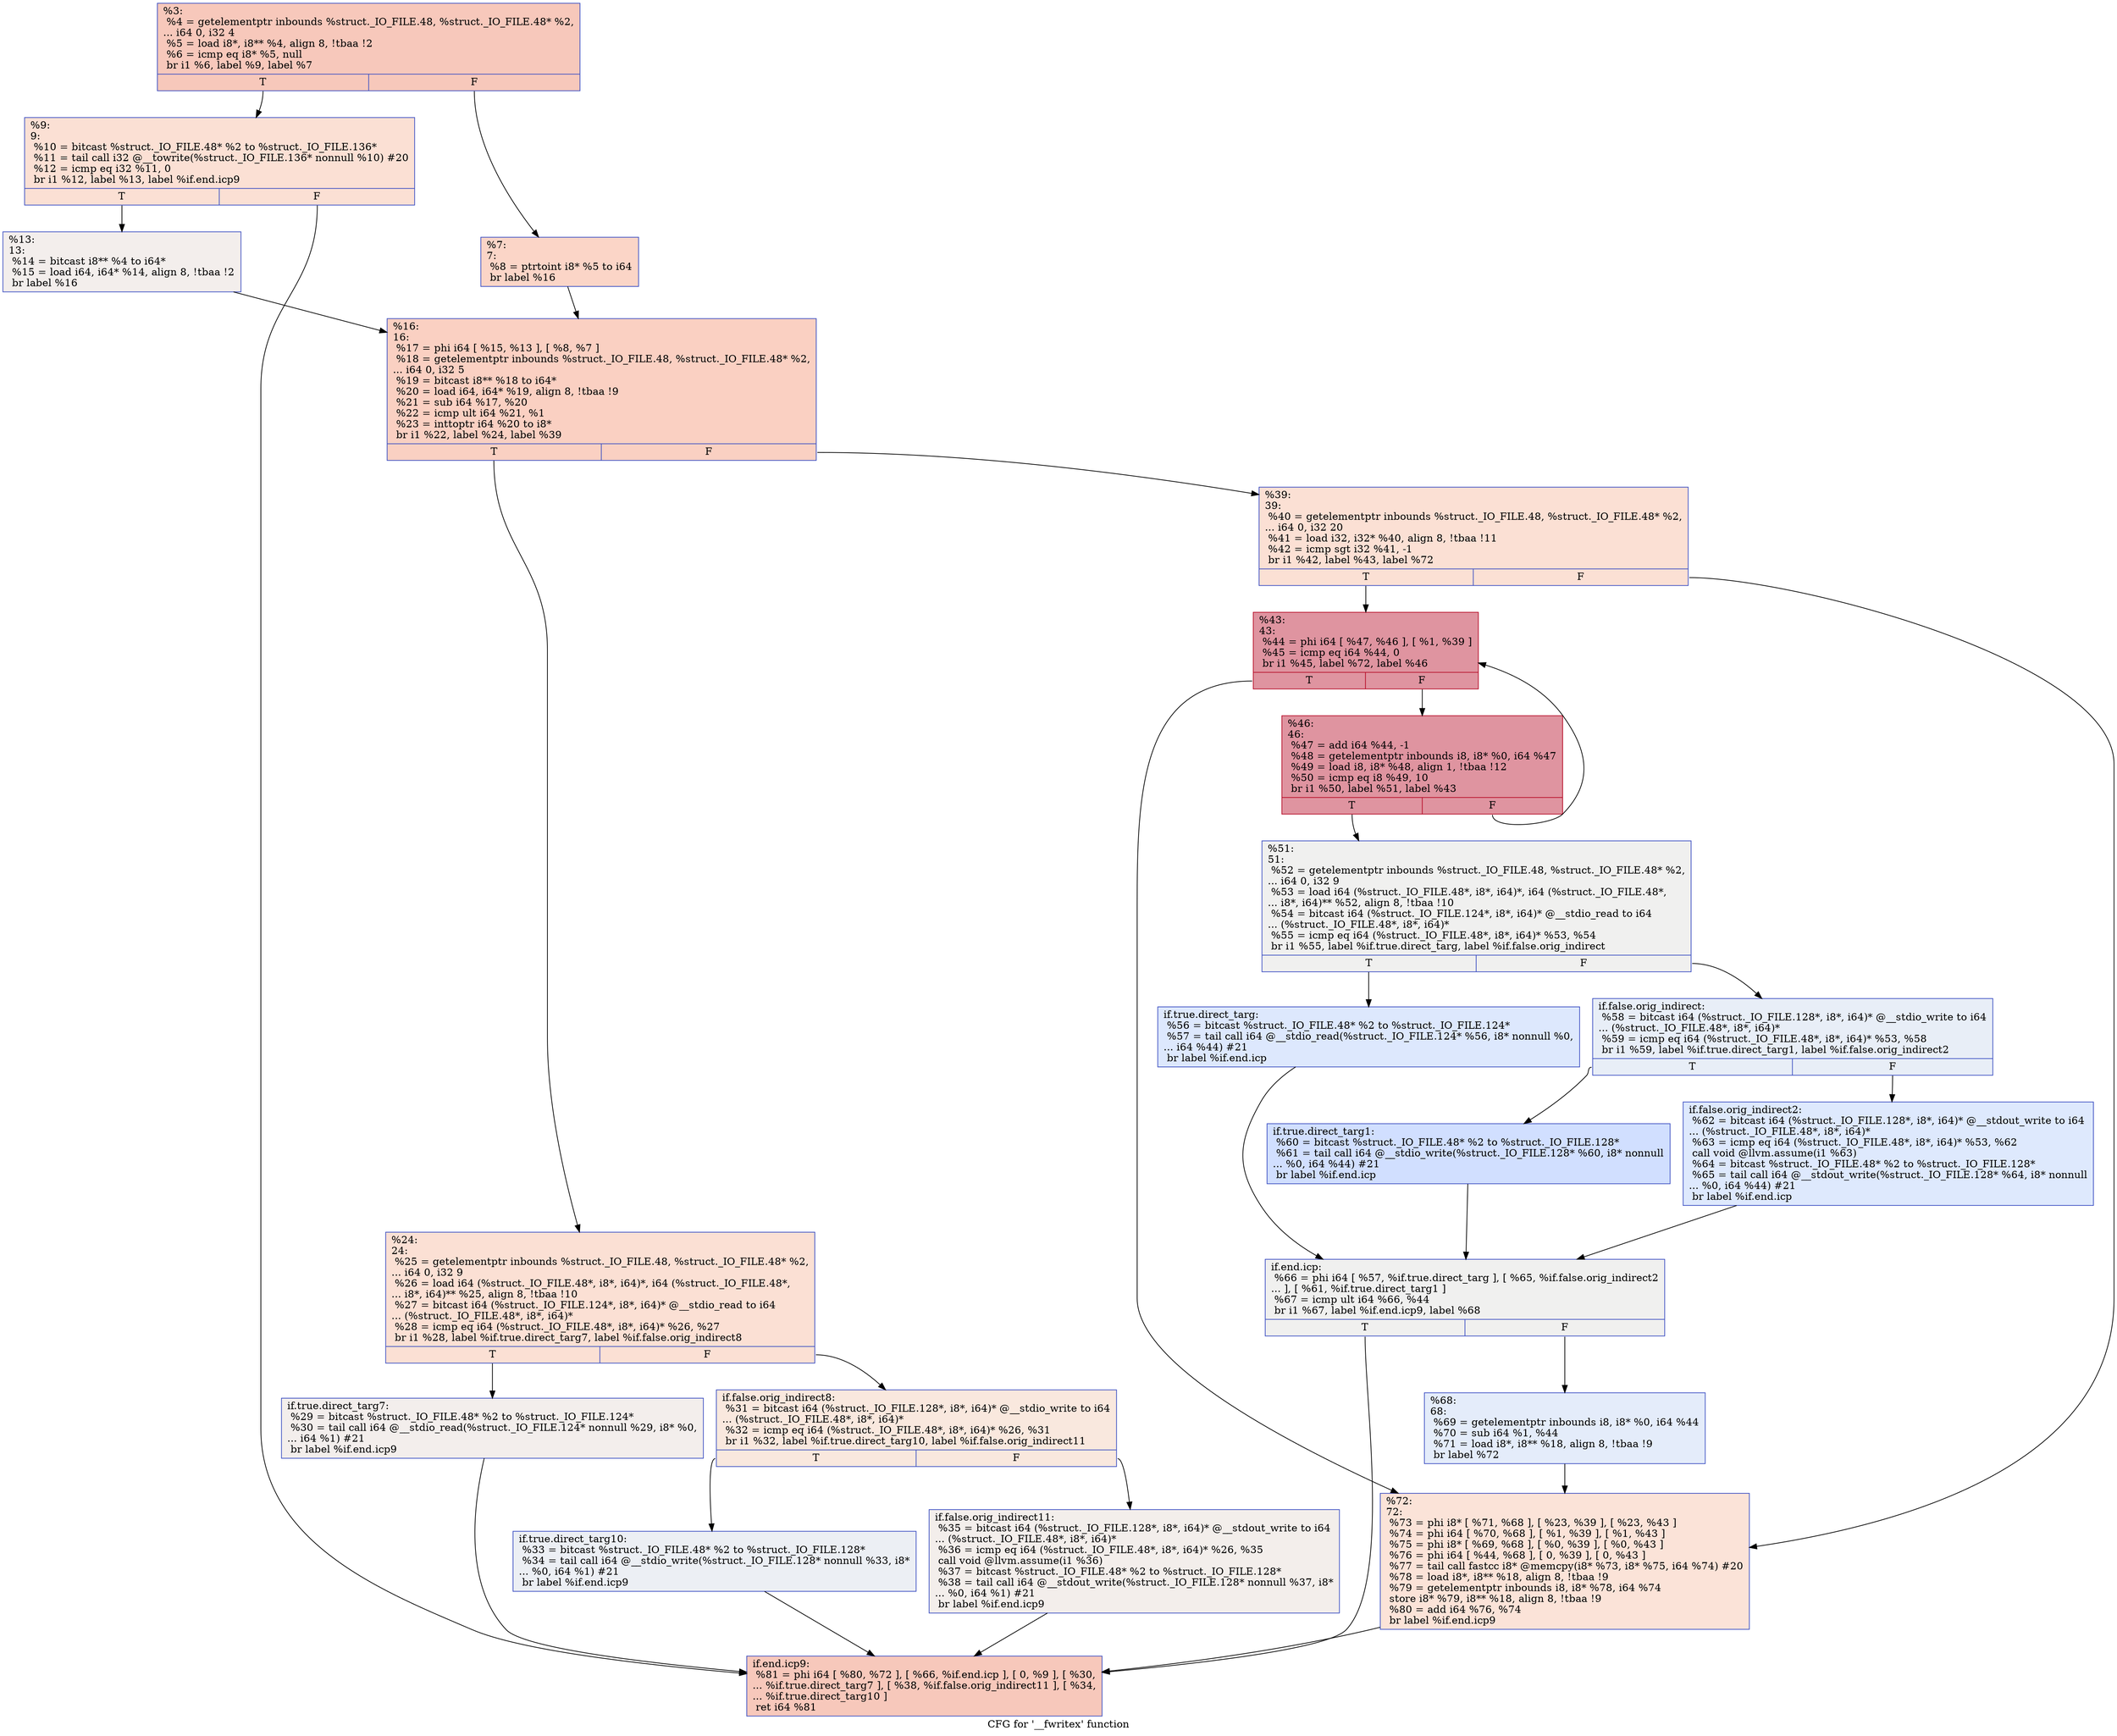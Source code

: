 digraph "CFG for '__fwritex' function" {
	label="CFG for '__fwritex' function";

	Node0x1fb5dc0 [shape=record,color="#3d50c3ff", style=filled, fillcolor="#ed836670",label="{%3:\l  %4 = getelementptr inbounds %struct._IO_FILE.48, %struct._IO_FILE.48* %2,\l... i64 0, i32 4\l  %5 = load i8*, i8** %4, align 8, !tbaa !2\l  %6 = icmp eq i8* %5, null\l  br i1 %6, label %9, label %7\l|{<s0>T|<s1>F}}"];
	Node0x1fb5dc0:s0 -> Node0x1fb61a0;
	Node0x1fb5dc0:s1 -> Node0x1fb6150;
	Node0x1fb6150 [shape=record,color="#3d50c3ff", style=filled, fillcolor="#f5a08170",label="{%7:\l7:                                                \l  %8 = ptrtoint i8* %5 to i64\l  br label %16\l}"];
	Node0x1fb6150 -> Node0x1fb6240;
	Node0x1fb61a0 [shape=record,color="#3d50c3ff", style=filled, fillcolor="#f7b99e70",label="{%9:\l9:                                                \l  %10 = bitcast %struct._IO_FILE.48* %2 to %struct._IO_FILE.136*\l  %11 = tail call i32 @__towrite(%struct._IO_FILE.136* nonnull %10) #20\l  %12 = icmp eq i32 %11, 0\l  br i1 %12, label %13, label %if.end.icp9\l|{<s0>T|<s1>F}}"];
	Node0x1fb61a0:s0 -> Node0x1fb61f0;
	Node0x1fb61a0:s1 -> Node0x1fb6790;
	Node0x1fb61f0 [shape=record,color="#3d50c3ff", style=filled, fillcolor="#e3d9d370",label="{%13:\l13:                                               \l  %14 = bitcast i8** %4 to i64*\l  %15 = load i64, i64* %14, align 8, !tbaa !2\l  br label %16\l}"];
	Node0x1fb61f0 -> Node0x1fb6240;
	Node0x1fb6240 [shape=record,color="#3d50c3ff", style=filled, fillcolor="#f3947570",label="{%16:\l16:                                               \l  %17 = phi i64 [ %15, %13 ], [ %8, %7 ]\l  %18 = getelementptr inbounds %struct._IO_FILE.48, %struct._IO_FILE.48* %2,\l... i64 0, i32 5\l  %19 = bitcast i8** %18 to i64*\l  %20 = load i64, i64* %19, align 8, !tbaa !9\l  %21 = sub i64 %17, %20\l  %22 = icmp ult i64 %21, %1\l  %23 = inttoptr i64 %20 to i8*\l  br i1 %22, label %24, label %39\l|{<s0>T|<s1>F}}"];
	Node0x1fb6240:s0 -> Node0x1fb6290;
	Node0x1fb6240:s1 -> Node0x1fb6420;
	Node0x1fb6290 [shape=record,color="#3d50c3ff", style=filled, fillcolor="#f7b99e70",label="{%24:\l24:                                               \l  %25 = getelementptr inbounds %struct._IO_FILE.48, %struct._IO_FILE.48* %2,\l... i64 0, i32 9\l  %26 = load i64 (%struct._IO_FILE.48*, i8*, i64)*, i64 (%struct._IO_FILE.48*,\l... i8*, i64)** %25, align 8, !tbaa !10\l  %27 = bitcast i64 (%struct._IO_FILE.124*, i8*, i64)* @__stdio_read to i64\l... (%struct._IO_FILE.48*, i8*, i64)*\l  %28 = icmp eq i64 (%struct._IO_FILE.48*, i8*, i64)* %26, %27\l  br i1 %28, label %if.true.direct_targ7, label %if.false.orig_indirect8\l|{<s0>T|<s1>F}}"];
	Node0x1fb6290:s0 -> Node0x1fb62e0;
	Node0x1fb6290:s1 -> Node0x1fb6330;
	Node0x1fb62e0 [shape=record,color="#3d50c3ff", style=filled, fillcolor="#e3d9d370",label="{if.true.direct_targ7:                             \l  %29 = bitcast %struct._IO_FILE.48* %2 to %struct._IO_FILE.124*\l  %30 = tail call i64 @__stdio_read(%struct._IO_FILE.124* nonnull %29, i8* %0,\l... i64 %1) #21\l  br label %if.end.icp9\l}"];
	Node0x1fb62e0 -> Node0x1fb6790;
	Node0x1fb6330 [shape=record,color="#3d50c3ff", style=filled, fillcolor="#f2cab570",label="{if.false.orig_indirect8:                          \l  %31 = bitcast i64 (%struct._IO_FILE.128*, i8*, i64)* @__stdio_write to i64\l... (%struct._IO_FILE.48*, i8*, i64)*\l  %32 = icmp eq i64 (%struct._IO_FILE.48*, i8*, i64)* %26, %31\l  br i1 %32, label %if.true.direct_targ10, label %if.false.orig_indirect11\l|{<s0>T|<s1>F}}"];
	Node0x1fb6330:s0 -> Node0x1fb6380;
	Node0x1fb6330:s1 -> Node0x1fb63d0;
	Node0x1fb6380 [shape=record,color="#3d50c3ff", style=filled, fillcolor="#d4dbe670",label="{if.true.direct_targ10:                            \l  %33 = bitcast %struct._IO_FILE.48* %2 to %struct._IO_FILE.128*\l  %34 = tail call i64 @__stdio_write(%struct._IO_FILE.128* nonnull %33, i8*\l... %0, i64 %1) #21\l  br label %if.end.icp9\l}"];
	Node0x1fb6380 -> Node0x1fb6790;
	Node0x1fb63d0 [shape=record,color="#3d50c3ff", style=filled, fillcolor="#e5d8d170",label="{if.false.orig_indirect11:                         \l  %35 = bitcast i64 (%struct._IO_FILE.128*, i8*, i64)* @__stdout_write to i64\l... (%struct._IO_FILE.48*, i8*, i64)*\l  %36 = icmp eq i64 (%struct._IO_FILE.48*, i8*, i64)* %26, %35\l  call void @llvm.assume(i1 %36)\l  %37 = bitcast %struct._IO_FILE.48* %2 to %struct._IO_FILE.128*\l  %38 = tail call i64 @__stdout_write(%struct._IO_FILE.128* nonnull %37, i8*\l... %0, i64 %1) #21\l  br label %if.end.icp9\l}"];
	Node0x1fb63d0 -> Node0x1fb6790;
	Node0x1fb6420 [shape=record,color="#3d50c3ff", style=filled, fillcolor="#f7b99e70",label="{%39:\l39:                                               \l  %40 = getelementptr inbounds %struct._IO_FILE.48, %struct._IO_FILE.48* %2,\l... i64 0, i32 20\l  %41 = load i32, i32* %40, align 8, !tbaa !11\l  %42 = icmp sgt i32 %41, -1\l  br i1 %42, label %43, label %72\l|{<s0>T|<s1>F}}"];
	Node0x1fb6420:s0 -> Node0x1fb6470;
	Node0x1fb6420:s1 -> Node0x1fb6740;
	Node0x1fb6470 [shape=record,color="#b70d28ff", style=filled, fillcolor="#b70d2870",label="{%43:\l43:                                               \l  %44 = phi i64 [ %47, %46 ], [ %1, %39 ]\l  %45 = icmp eq i64 %44, 0\l  br i1 %45, label %72, label %46\l|{<s0>T|<s1>F}}"];
	Node0x1fb6470:s0 -> Node0x1fb6740;
	Node0x1fb6470:s1 -> Node0x1fb64c0;
	Node0x1fb64c0 [shape=record,color="#b70d28ff", style=filled, fillcolor="#b70d2870",label="{%46:\l46:                                               \l  %47 = add i64 %44, -1\l  %48 = getelementptr inbounds i8, i8* %0, i64 %47\l  %49 = load i8, i8* %48, align 1, !tbaa !12\l  %50 = icmp eq i8 %49, 10\l  br i1 %50, label %51, label %43\l|{<s0>T|<s1>F}}"];
	Node0x1fb64c0:s0 -> Node0x1fb6510;
	Node0x1fb64c0:s1 -> Node0x1fb6470;
	Node0x1fb6510 [shape=record,color="#3d50c3ff", style=filled, fillcolor="#dedcdb70",label="{%51:\l51:                                               \l  %52 = getelementptr inbounds %struct._IO_FILE.48, %struct._IO_FILE.48* %2,\l... i64 0, i32 9\l  %53 = load i64 (%struct._IO_FILE.48*, i8*, i64)*, i64 (%struct._IO_FILE.48*,\l... i8*, i64)** %52, align 8, !tbaa !10\l  %54 = bitcast i64 (%struct._IO_FILE.124*, i8*, i64)* @__stdio_read to i64\l... (%struct._IO_FILE.48*, i8*, i64)*\l  %55 = icmp eq i64 (%struct._IO_FILE.48*, i8*, i64)* %53, %54\l  br i1 %55, label %if.true.direct_targ, label %if.false.orig_indirect\l|{<s0>T|<s1>F}}"];
	Node0x1fb6510:s0 -> Node0x1fb6560;
	Node0x1fb6510:s1 -> Node0x1fb65b0;
	Node0x1fb6560 [shape=record,color="#3d50c3ff", style=filled, fillcolor="#b2ccfb70",label="{if.true.direct_targ:                              \l  %56 = bitcast %struct._IO_FILE.48* %2 to %struct._IO_FILE.124*\l  %57 = tail call i64 @__stdio_read(%struct._IO_FILE.124* %56, i8* nonnull %0,\l... i64 %44) #21\l  br label %if.end.icp\l}"];
	Node0x1fb6560 -> Node0x1fb66a0;
	Node0x1fb65b0 [shape=record,color="#3d50c3ff", style=filled, fillcolor="#cbd8ee70",label="{if.false.orig_indirect:                           \l  %58 = bitcast i64 (%struct._IO_FILE.128*, i8*, i64)* @__stdio_write to i64\l... (%struct._IO_FILE.48*, i8*, i64)*\l  %59 = icmp eq i64 (%struct._IO_FILE.48*, i8*, i64)* %53, %58\l  br i1 %59, label %if.true.direct_targ1, label %if.false.orig_indirect2\l|{<s0>T|<s1>F}}"];
	Node0x1fb65b0:s0 -> Node0x1fb6600;
	Node0x1fb65b0:s1 -> Node0x1fb6650;
	Node0x1fb6600 [shape=record,color="#3d50c3ff", style=filled, fillcolor="#96b7ff70",label="{if.true.direct_targ1:                             \l  %60 = bitcast %struct._IO_FILE.48* %2 to %struct._IO_FILE.128*\l  %61 = tail call i64 @__stdio_write(%struct._IO_FILE.128* %60, i8* nonnull\l... %0, i64 %44) #21\l  br label %if.end.icp\l}"];
	Node0x1fb6600 -> Node0x1fb66a0;
	Node0x1fb6650 [shape=record,color="#3d50c3ff", style=filled, fillcolor="#b5cdfa70",label="{if.false.orig_indirect2:                          \l  %62 = bitcast i64 (%struct._IO_FILE.128*, i8*, i64)* @__stdout_write to i64\l... (%struct._IO_FILE.48*, i8*, i64)*\l  %63 = icmp eq i64 (%struct._IO_FILE.48*, i8*, i64)* %53, %62\l  call void @llvm.assume(i1 %63)\l  %64 = bitcast %struct._IO_FILE.48* %2 to %struct._IO_FILE.128*\l  %65 = tail call i64 @__stdout_write(%struct._IO_FILE.128* %64, i8* nonnull\l... %0, i64 %44) #21\l  br label %if.end.icp\l}"];
	Node0x1fb6650 -> Node0x1fb66a0;
	Node0x1fb66a0 [shape=record,color="#3d50c3ff", style=filled, fillcolor="#dedcdb70",label="{if.end.icp:                                       \l  %66 = phi i64 [ %57, %if.true.direct_targ ], [ %65, %if.false.orig_indirect2\l... ], [ %61, %if.true.direct_targ1 ]\l  %67 = icmp ult i64 %66, %44\l  br i1 %67, label %if.end.icp9, label %68\l|{<s0>T|<s1>F}}"];
	Node0x1fb66a0:s0 -> Node0x1fb6790;
	Node0x1fb66a0:s1 -> Node0x1fb66f0;
	Node0x1fb66f0 [shape=record,color="#3d50c3ff", style=filled, fillcolor="#c1d4f470",label="{%68:\l68:                                               \l  %69 = getelementptr inbounds i8, i8* %0, i64 %44\l  %70 = sub i64 %1, %44\l  %71 = load i8*, i8** %18, align 8, !tbaa !9\l  br label %72\l}"];
	Node0x1fb66f0 -> Node0x1fb6740;
	Node0x1fb6740 [shape=record,color="#3d50c3ff", style=filled, fillcolor="#f6bfa670",label="{%72:\l72:                                               \l  %73 = phi i8* [ %71, %68 ], [ %23, %39 ], [ %23, %43 ]\l  %74 = phi i64 [ %70, %68 ], [ %1, %39 ], [ %1, %43 ]\l  %75 = phi i8* [ %69, %68 ], [ %0, %39 ], [ %0, %43 ]\l  %76 = phi i64 [ %44, %68 ], [ 0, %39 ], [ 0, %43 ]\l  %77 = tail call fastcc i8* @memcpy(i8* %73, i8* %75, i64 %74) #20\l  %78 = load i8*, i8** %18, align 8, !tbaa !9\l  %79 = getelementptr inbounds i8, i8* %78, i64 %74\l  store i8* %79, i8** %18, align 8, !tbaa !9\l  %80 = add i64 %76, %74\l  br label %if.end.icp9\l}"];
	Node0x1fb6740 -> Node0x1fb6790;
	Node0x1fb6790 [shape=record,color="#3d50c3ff", style=filled, fillcolor="#ed836670",label="{if.end.icp9:                                      \l  %81 = phi i64 [ %80, %72 ], [ %66, %if.end.icp ], [ 0, %9 ], [ %30,\l... %if.true.direct_targ7 ], [ %38, %if.false.orig_indirect11 ], [ %34,\l... %if.true.direct_targ10 ]\l  ret i64 %81\l}"];
}
